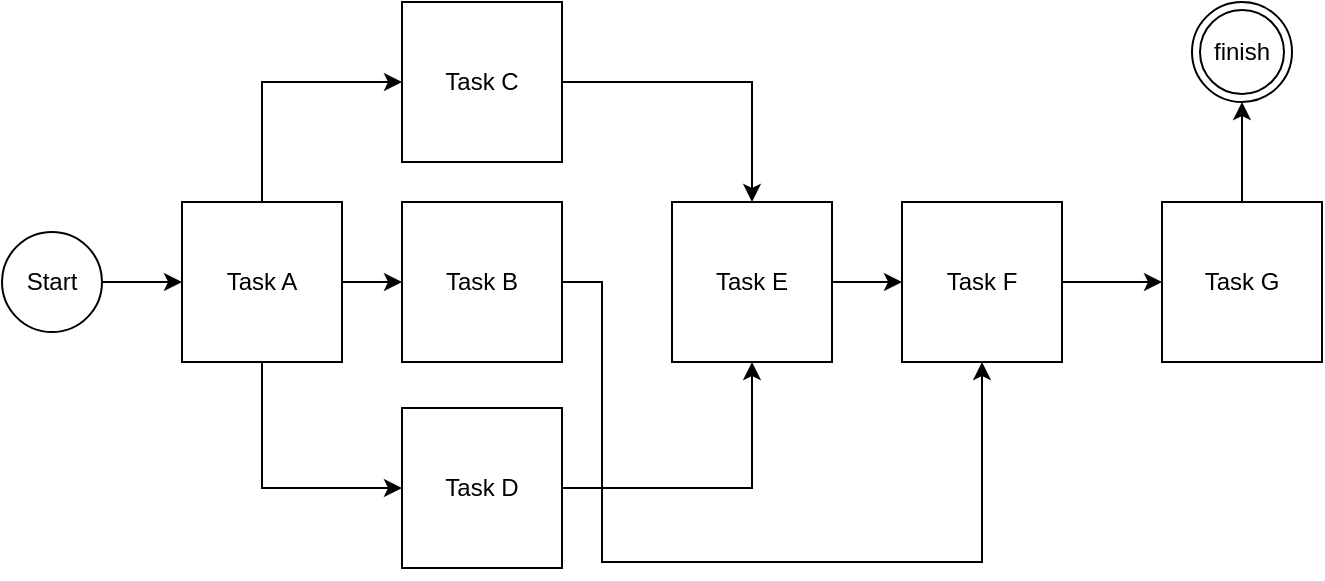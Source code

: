 <mxfile version="12.9.14" type="device" pages="2"><diagram id="ynvbC3DxwVDtRA161B56" name="Page-1"><mxGraphModel dx="1364" dy="499" grid="1" gridSize="10" guides="1" tooltips="1" connect="1" arrows="1" fold="1" page="1" pageScale="1" pageWidth="850" pageHeight="1100" math="0" shadow="0"><root><mxCell id="0"/><mxCell id="1" parent="0"/><mxCell id="psKeCw-LL_PT_qajrzYg-20" style="edgeStyle=orthogonalEdgeStyle;rounded=0;orthogonalLoop=1;jettySize=auto;html=1;entryX=0;entryY=0.5;entryDx=0;entryDy=0;" edge="1" parent="1" source="psKeCw-LL_PT_qajrzYg-21" target="psKeCw-LL_PT_qajrzYg-26"><mxGeometry relative="1" as="geometry"/></mxCell><mxCell id="psKeCw-LL_PT_qajrzYg-21" value="Start" style="ellipse;whiteSpace=wrap;html=1;aspect=fixed;" vertex="1" parent="1"><mxGeometry x="50" y="225" width="50" height="50" as="geometry"/></mxCell><mxCell id="psKeCw-LL_PT_qajrzYg-22" value="finish" style="ellipse;shape=doubleEllipse;whiteSpace=wrap;html=1;aspect=fixed;" vertex="1" parent="1"><mxGeometry x="645" y="110" width="50" height="50" as="geometry"/></mxCell><mxCell id="psKeCw-LL_PT_qajrzYg-23" style="edgeStyle=orthogonalEdgeStyle;rounded=0;orthogonalLoop=1;jettySize=auto;html=1;entryX=0;entryY=0.5;entryDx=0;entryDy=0;" edge="1" parent="1" source="psKeCw-LL_PT_qajrzYg-26" target="psKeCw-LL_PT_qajrzYg-28"><mxGeometry relative="1" as="geometry"/></mxCell><mxCell id="psKeCw-LL_PT_qajrzYg-24" style="edgeStyle=orthogonalEdgeStyle;rounded=0;orthogonalLoop=1;jettySize=auto;html=1;entryX=0;entryY=0.5;entryDx=0;entryDy=0;" edge="1" parent="1" source="psKeCw-LL_PT_qajrzYg-26" target="psKeCw-LL_PT_qajrzYg-32"><mxGeometry relative="1" as="geometry"><Array as="points"><mxPoint x="180" y="150"/></Array></mxGeometry></mxCell><mxCell id="psKeCw-LL_PT_qajrzYg-25" style="edgeStyle=orthogonalEdgeStyle;rounded=0;orthogonalLoop=1;jettySize=auto;html=1;entryX=0;entryY=0.5;entryDx=0;entryDy=0;" edge="1" parent="1" source="psKeCw-LL_PT_qajrzYg-26" target="psKeCw-LL_PT_qajrzYg-30"><mxGeometry relative="1" as="geometry"><Array as="points"><mxPoint x="180" y="353"/></Array></mxGeometry></mxCell><mxCell id="psKeCw-LL_PT_qajrzYg-26" value="Task A" style="whiteSpace=wrap;html=1;aspect=fixed;" vertex="1" parent="1"><mxGeometry x="140" y="210" width="80" height="80" as="geometry"/></mxCell><mxCell id="psKeCw-LL_PT_qajrzYg-27" style="edgeStyle=orthogonalEdgeStyle;rounded=0;orthogonalLoop=1;jettySize=auto;html=1;entryX=0.5;entryY=1;entryDx=0;entryDy=0;" edge="1" parent="1" source="psKeCw-LL_PT_qajrzYg-28" target="psKeCw-LL_PT_qajrzYg-36"><mxGeometry relative="1" as="geometry"><Array as="points"><mxPoint x="350" y="250"/><mxPoint x="350" y="390"/><mxPoint x="540" y="390"/></Array></mxGeometry></mxCell><mxCell id="psKeCw-LL_PT_qajrzYg-28" value="Task B" style="whiteSpace=wrap;html=1;aspect=fixed;" vertex="1" parent="1"><mxGeometry x="250" y="210" width="80" height="80" as="geometry"/></mxCell><mxCell id="psKeCw-LL_PT_qajrzYg-29" style="edgeStyle=orthogonalEdgeStyle;rounded=0;orthogonalLoop=1;jettySize=auto;html=1;entryX=0.5;entryY=1;entryDx=0;entryDy=0;" edge="1" parent="1" source="psKeCw-LL_PT_qajrzYg-30" target="psKeCw-LL_PT_qajrzYg-34"><mxGeometry relative="1" as="geometry"/></mxCell><mxCell id="psKeCw-LL_PT_qajrzYg-30" value="Task D" style="whiteSpace=wrap;html=1;aspect=fixed;" vertex="1" parent="1"><mxGeometry x="250" y="313" width="80" height="80" as="geometry"/></mxCell><mxCell id="psKeCw-LL_PT_qajrzYg-31" style="edgeStyle=orthogonalEdgeStyle;rounded=0;orthogonalLoop=1;jettySize=auto;html=1;entryX=0.5;entryY=0;entryDx=0;entryDy=0;" edge="1" parent="1" source="psKeCw-LL_PT_qajrzYg-32" target="psKeCw-LL_PT_qajrzYg-34"><mxGeometry relative="1" as="geometry"/></mxCell><mxCell id="psKeCw-LL_PT_qajrzYg-32" value="Task C" style="whiteSpace=wrap;html=1;aspect=fixed;" vertex="1" parent="1"><mxGeometry x="250" y="110" width="80" height="80" as="geometry"/></mxCell><mxCell id="psKeCw-LL_PT_qajrzYg-33" style="edgeStyle=orthogonalEdgeStyle;rounded=0;orthogonalLoop=1;jettySize=auto;html=1;entryX=0;entryY=0.5;entryDx=0;entryDy=0;" edge="1" parent="1" source="psKeCw-LL_PT_qajrzYg-34" target="psKeCw-LL_PT_qajrzYg-36"><mxGeometry relative="1" as="geometry"/></mxCell><mxCell id="psKeCw-LL_PT_qajrzYg-34" value="Task E" style="whiteSpace=wrap;html=1;aspect=fixed;" vertex="1" parent="1"><mxGeometry x="385" y="210" width="80" height="80" as="geometry"/></mxCell><mxCell id="psKeCw-LL_PT_qajrzYg-35" style="edgeStyle=orthogonalEdgeStyle;rounded=0;orthogonalLoop=1;jettySize=auto;html=1;entryX=0;entryY=0.5;entryDx=0;entryDy=0;" edge="1" parent="1" source="psKeCw-LL_PT_qajrzYg-36" target="psKeCw-LL_PT_qajrzYg-38"><mxGeometry relative="1" as="geometry"/></mxCell><mxCell id="psKeCw-LL_PT_qajrzYg-36" value="Task F" style="whiteSpace=wrap;html=1;aspect=fixed;" vertex="1" parent="1"><mxGeometry x="500" y="210" width="80" height="80" as="geometry"/></mxCell><mxCell id="psKeCw-LL_PT_qajrzYg-37" style="edgeStyle=orthogonalEdgeStyle;rounded=0;orthogonalLoop=1;jettySize=auto;html=1;entryX=0.5;entryY=1;entryDx=0;entryDy=0;" edge="1" parent="1" source="psKeCw-LL_PT_qajrzYg-38" target="psKeCw-LL_PT_qajrzYg-22"><mxGeometry relative="1" as="geometry"/></mxCell><mxCell id="psKeCw-LL_PT_qajrzYg-38" value="Task G" style="whiteSpace=wrap;html=1;aspect=fixed;" vertex="1" parent="1"><mxGeometry x="630" y="210" width="80" height="80" as="geometry"/></mxCell></root></mxGraphModel></diagram><diagram id="2ziSnobWy0XazcTon8tH" name="Page-2"><mxGraphModel dx="1364" dy="499" grid="1" gridSize="10" guides="1" tooltips="1" connect="1" arrows="1" fold="1" page="1" pageScale="1" pageWidth="850" pageHeight="1100" math="0" shadow="0"><root><mxCell id="TJ9BJ4teGdmvOhFdqDKn-0"/><mxCell id="TJ9BJ4teGdmvOhFdqDKn-1" parent="TJ9BJ4teGdmvOhFdqDKn-0"/><mxCell id="TJ9BJ4teGdmvOhFdqDKn-2" style="edgeStyle=orthogonalEdgeStyle;rounded=0;orthogonalLoop=1;jettySize=auto;html=1;entryX=0;entryY=0.5;entryDx=0;entryDy=0;" parent="TJ9BJ4teGdmvOhFdqDKn-1" source="TJ9BJ4teGdmvOhFdqDKn-3" target="TJ9BJ4teGdmvOhFdqDKn-7" edge="1"><mxGeometry relative="1" as="geometry"/></mxCell><mxCell id="TJ9BJ4teGdmvOhFdqDKn-3" value="Start" style="ellipse;whiteSpace=wrap;html=1;aspect=fixed;" parent="TJ9BJ4teGdmvOhFdqDKn-1" vertex="1"><mxGeometry x="40" y="215" width="50" height="50" as="geometry"/></mxCell><mxCell id="TJ9BJ4teGdmvOhFdqDKn-4" value="finish" style="ellipse;shape=doubleEllipse;whiteSpace=wrap;html=1;aspect=fixed;" parent="TJ9BJ4teGdmvOhFdqDKn-1" vertex="1"><mxGeometry x="635" y="100" width="50" height="50" as="geometry"/></mxCell><mxCell id="EtngPu3DDL4M9zotOkgI-0" style="edgeStyle=orthogonalEdgeStyle;rounded=0;orthogonalLoop=1;jettySize=auto;html=1;entryX=0;entryY=0.5;entryDx=0;entryDy=0;" edge="1" parent="TJ9BJ4teGdmvOhFdqDKn-1" source="TJ9BJ4teGdmvOhFdqDKn-7" target="TJ9BJ4teGdmvOhFdqDKn-10"><mxGeometry relative="1" as="geometry"/></mxCell><mxCell id="EtngPu3DDL4M9zotOkgI-1" style="edgeStyle=orthogonalEdgeStyle;rounded=0;orthogonalLoop=1;jettySize=auto;html=1;entryX=0;entryY=0.5;entryDx=0;entryDy=0;" edge="1" parent="TJ9BJ4teGdmvOhFdqDKn-1" source="TJ9BJ4teGdmvOhFdqDKn-7" target="TJ9BJ4teGdmvOhFdqDKn-15"><mxGeometry relative="1" as="geometry"><Array as="points"><mxPoint x="170" y="140"/></Array></mxGeometry></mxCell><mxCell id="EtngPu3DDL4M9zotOkgI-2" style="edgeStyle=orthogonalEdgeStyle;rounded=0;orthogonalLoop=1;jettySize=auto;html=1;entryX=0;entryY=0.5;entryDx=0;entryDy=0;" edge="1" parent="TJ9BJ4teGdmvOhFdqDKn-1" source="TJ9BJ4teGdmvOhFdqDKn-7" target="TJ9BJ4teGdmvOhFdqDKn-12"><mxGeometry relative="1" as="geometry"><Array as="points"><mxPoint x="170" y="343"/></Array></mxGeometry></mxCell><mxCell id="TJ9BJ4teGdmvOhFdqDKn-7" value="Task A" style="whiteSpace=wrap;html=1;aspect=fixed;" parent="TJ9BJ4teGdmvOhFdqDKn-1" vertex="1"><mxGeometry x="130" y="200" width="80" height="80" as="geometry"/></mxCell><mxCell id="EtngPu3DDL4M9zotOkgI-5" style="edgeStyle=orthogonalEdgeStyle;rounded=0;orthogonalLoop=1;jettySize=auto;html=1;entryX=0.5;entryY=1;entryDx=0;entryDy=0;" edge="1" parent="TJ9BJ4teGdmvOhFdqDKn-1" source="TJ9BJ4teGdmvOhFdqDKn-10" target="TJ9BJ4teGdmvOhFdqDKn-19"><mxGeometry relative="1" as="geometry"><Array as="points"><mxPoint x="340" y="240"/><mxPoint x="340" y="380"/><mxPoint x="530" y="380"/></Array></mxGeometry></mxCell><mxCell id="TJ9BJ4teGdmvOhFdqDKn-10" value="Task B" style="whiteSpace=wrap;html=1;aspect=fixed;" parent="TJ9BJ4teGdmvOhFdqDKn-1" vertex="1"><mxGeometry x="240" y="200" width="80" height="80" as="geometry"/></mxCell><mxCell id="EtngPu3DDL4M9zotOkgI-4" style="edgeStyle=orthogonalEdgeStyle;rounded=0;orthogonalLoop=1;jettySize=auto;html=1;entryX=0.5;entryY=1;entryDx=0;entryDy=0;" edge="1" parent="TJ9BJ4teGdmvOhFdqDKn-1" source="TJ9BJ4teGdmvOhFdqDKn-12" target="TJ9BJ4teGdmvOhFdqDKn-17"><mxGeometry relative="1" as="geometry"/></mxCell><mxCell id="TJ9BJ4teGdmvOhFdqDKn-12" value="Task D" style="whiteSpace=wrap;html=1;aspect=fixed;" parent="TJ9BJ4teGdmvOhFdqDKn-1" vertex="1"><mxGeometry x="240" y="303" width="80" height="80" as="geometry"/></mxCell><mxCell id="EtngPu3DDL4M9zotOkgI-3" style="edgeStyle=orthogonalEdgeStyle;rounded=0;orthogonalLoop=1;jettySize=auto;html=1;entryX=0.5;entryY=0;entryDx=0;entryDy=0;" edge="1" parent="TJ9BJ4teGdmvOhFdqDKn-1" source="TJ9BJ4teGdmvOhFdqDKn-15" target="TJ9BJ4teGdmvOhFdqDKn-17"><mxGeometry relative="1" as="geometry"/></mxCell><mxCell id="TJ9BJ4teGdmvOhFdqDKn-15" value="Task C" style="whiteSpace=wrap;html=1;aspect=fixed;" parent="TJ9BJ4teGdmvOhFdqDKn-1" vertex="1"><mxGeometry x="240" y="100" width="80" height="80" as="geometry"/></mxCell><mxCell id="EtngPu3DDL4M9zotOkgI-6" style="edgeStyle=orthogonalEdgeStyle;rounded=0;orthogonalLoop=1;jettySize=auto;html=1;entryX=0;entryY=0.5;entryDx=0;entryDy=0;" edge="1" parent="TJ9BJ4teGdmvOhFdqDKn-1" source="TJ9BJ4teGdmvOhFdqDKn-17" target="TJ9BJ4teGdmvOhFdqDKn-19"><mxGeometry relative="1" as="geometry"/></mxCell><mxCell id="TJ9BJ4teGdmvOhFdqDKn-17" value="Task E" style="whiteSpace=wrap;html=1;aspect=fixed;" parent="TJ9BJ4teGdmvOhFdqDKn-1" vertex="1"><mxGeometry x="375" y="200" width="80" height="80" as="geometry"/></mxCell><mxCell id="EtngPu3DDL4M9zotOkgI-7" style="edgeStyle=orthogonalEdgeStyle;rounded=0;orthogonalLoop=1;jettySize=auto;html=1;entryX=0;entryY=0.5;entryDx=0;entryDy=0;" edge="1" parent="TJ9BJ4teGdmvOhFdqDKn-1" source="TJ9BJ4teGdmvOhFdqDKn-19" target="TJ9BJ4teGdmvOhFdqDKn-23"><mxGeometry relative="1" as="geometry"/></mxCell><mxCell id="TJ9BJ4teGdmvOhFdqDKn-19" value="Task F" style="whiteSpace=wrap;html=1;aspect=fixed;" parent="TJ9BJ4teGdmvOhFdqDKn-1" vertex="1"><mxGeometry x="490" y="200" width="80" height="80" as="geometry"/></mxCell><mxCell id="EtngPu3DDL4M9zotOkgI-8" style="edgeStyle=orthogonalEdgeStyle;rounded=0;orthogonalLoop=1;jettySize=auto;html=1;entryX=0.5;entryY=1;entryDx=0;entryDy=0;" edge="1" parent="TJ9BJ4teGdmvOhFdqDKn-1" source="TJ9BJ4teGdmvOhFdqDKn-23" target="TJ9BJ4teGdmvOhFdqDKn-4"><mxGeometry relative="1" as="geometry"/></mxCell><mxCell id="TJ9BJ4teGdmvOhFdqDKn-23" value="Task G" style="whiteSpace=wrap;html=1;aspect=fixed;" parent="TJ9BJ4teGdmvOhFdqDKn-1" vertex="1"><mxGeometry x="620" y="200" width="80" height="80" as="geometry"/></mxCell></root></mxGraphModel></diagram></mxfile>